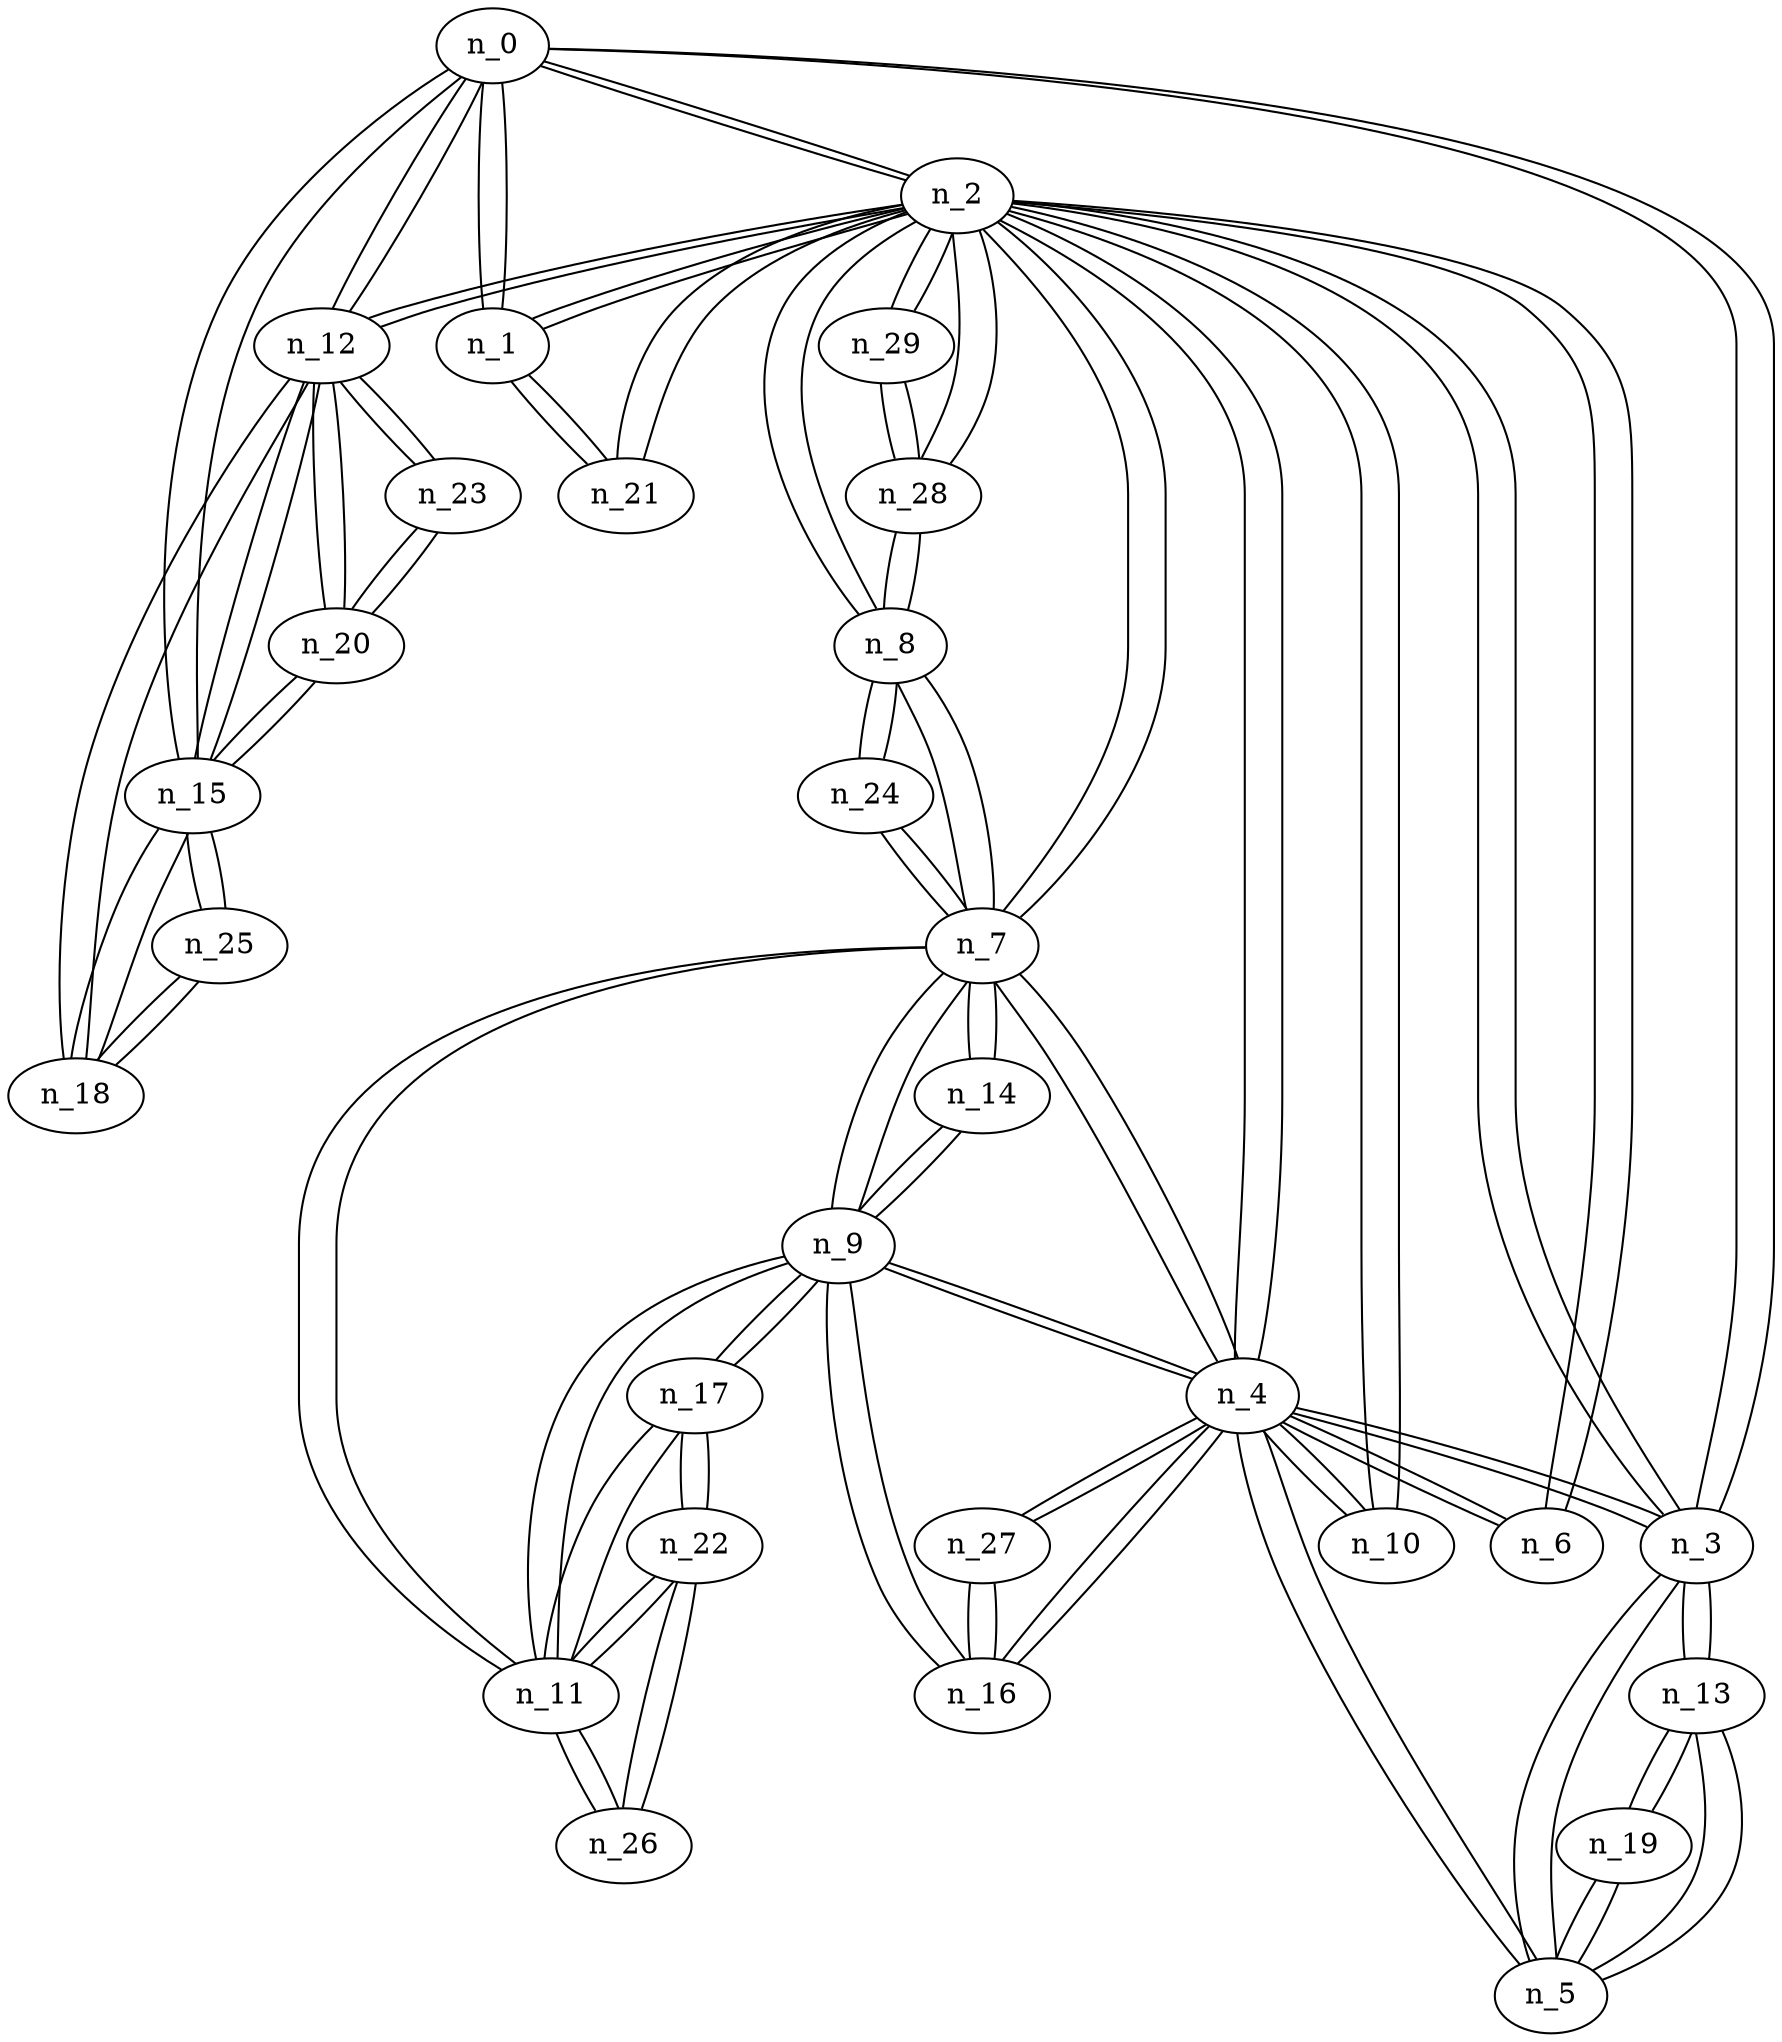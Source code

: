 graph g16 {
n_0--n_2
n_0--n_1
n_0--n_3
n_0--n_12
n_0--n_15
n_1--n_0
n_1--n_2
n_1--n_21
n_2--n_0
n_2--n_1
n_2--n_3
n_2--n_4
n_2--n_6
n_2--n_7
n_2--n_8
n_2--n_10
n_2--n_12
n_2--n_21
n_2--n_28
n_2--n_29
n_3--n_0
n_3--n_2
n_3--n_4
n_3--n_5
n_3--n_13
n_4--n_3
n_4--n_2
n_4--n_5
n_4--n_6
n_4--n_7
n_4--n_9
n_4--n_10
n_4--n_16
n_4--n_27
n_5--n_4
n_5--n_3
n_5--n_13
n_5--n_19
n_6--n_4
n_6--n_2
n_7--n_4
n_7--n_2
n_7--n_8
n_7--n_9
n_7--n_11
n_7--n_14
n_7--n_24
n_8--n_7
n_8--n_2
n_8--n_24
n_8--n_28
n_9--n_7
n_9--n_4
n_9--n_11
n_9--n_14
n_9--n_16
n_9--n_17
n_10--n_4
n_10--n_2
n_11--n_9
n_11--n_7
n_11--n_17
n_11--n_22
n_11--n_26
n_12--n_0
n_12--n_2
n_12--n_15
n_12--n_18
n_12--n_20
n_12--n_23
n_13--n_3
n_13--n_5
n_13--n_19
n_14--n_7
n_14--n_9
n_15--n_12
n_15--n_0
n_15--n_18
n_15--n_20
n_15--n_25
n_16--n_4
n_16--n_9
n_16--n_27
n_17--n_11
n_17--n_9
n_17--n_22
n_18--n_12
n_18--n_15
n_18--n_25
n_19--n_5
n_19--n_13
n_20--n_12
n_20--n_15
n_20--n_23
n_21--n_2
n_21--n_1
n_22--n_11
n_22--n_17
n_22--n_26
n_23--n_20
n_23--n_12
n_24--n_8
n_24--n_7
n_25--n_18
n_25--n_15
n_26--n_22
n_26--n_11
n_27--n_16
n_27--n_4
n_28--n_8
n_28--n_2
n_28--n_29
n_29--n_28
n_29--n_2
}